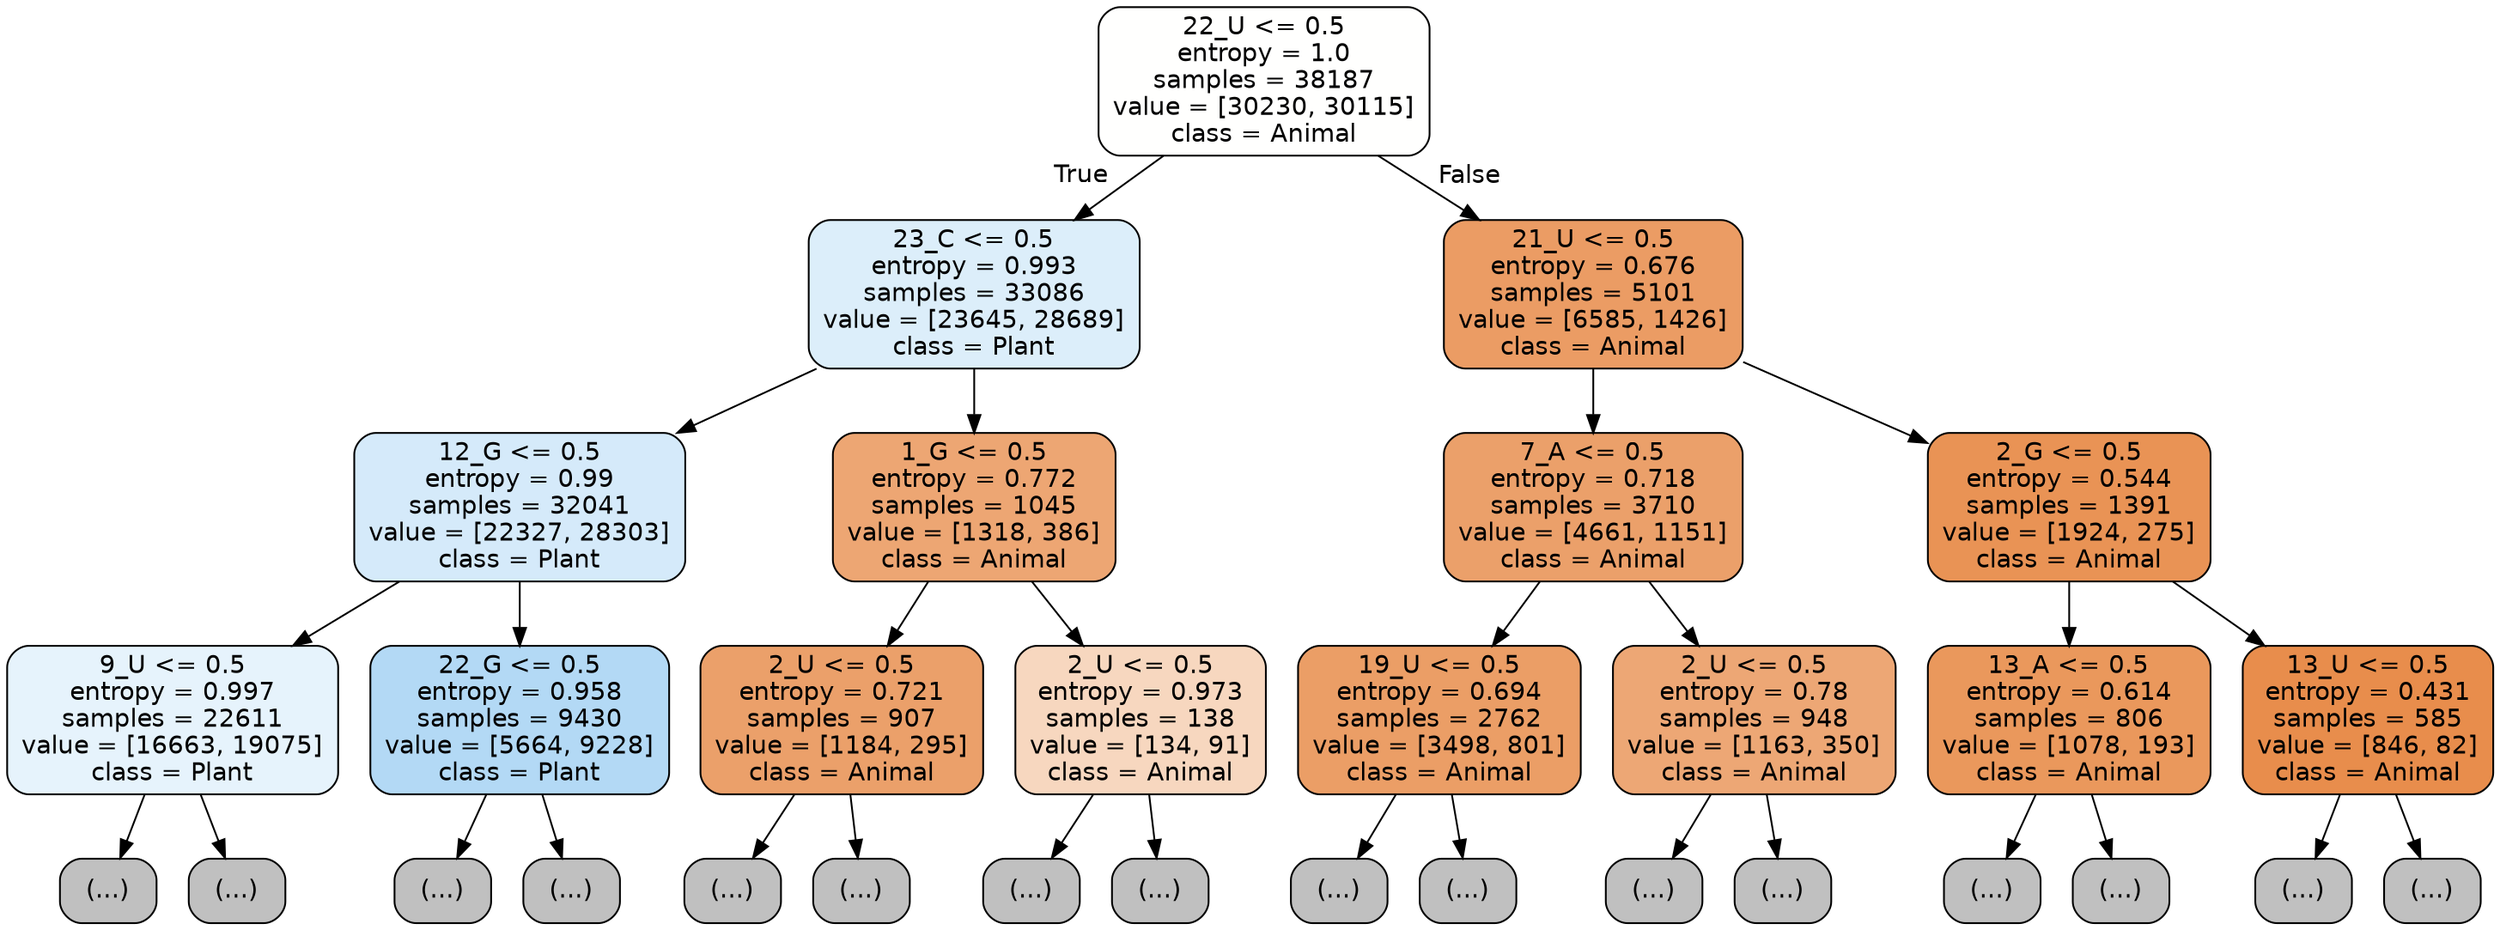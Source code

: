 digraph Tree {
node [shape=box, style="filled, rounded", color="black", fontname="helvetica"] ;
edge [fontname="helvetica"] ;
0 [label="22_U <= 0.5\nentropy = 1.0\nsamples = 38187\nvalue = [30230, 30115]\nclass = Animal", fillcolor="#fffffe"] ;
1 [label="23_C <= 0.5\nentropy = 0.993\nsamples = 33086\nvalue = [23645, 28689]\nclass = Plant", fillcolor="#dceefa"] ;
0 -> 1 [labeldistance=2.5, labelangle=45, headlabel="True"] ;
2 [label="12_G <= 0.5\nentropy = 0.99\nsamples = 32041\nvalue = [22327, 28303]\nclass = Plant", fillcolor="#d5eafa"] ;
1 -> 2 ;
3 [label="9_U <= 0.5\nentropy = 0.997\nsamples = 22611\nvalue = [16663, 19075]\nclass = Plant", fillcolor="#e6f3fc"] ;
2 -> 3 ;
4 [label="(...)", fillcolor="#C0C0C0"] ;
3 -> 4 ;
7547 [label="(...)", fillcolor="#C0C0C0"] ;
3 -> 7547 ;
10606 [label="22_G <= 0.5\nentropy = 0.958\nsamples = 9430\nvalue = [5664, 9228]\nclass = Plant", fillcolor="#b3d9f5"] ;
2 -> 10606 ;
10607 [label="(...)", fillcolor="#C0C0C0"] ;
10606 -> 10607 ;
13842 [label="(...)", fillcolor="#C0C0C0"] ;
10606 -> 13842 ;
14353 [label="1_G <= 0.5\nentropy = 0.772\nsamples = 1045\nvalue = [1318, 386]\nclass = Animal", fillcolor="#eda673"] ;
1 -> 14353 ;
14354 [label="2_U <= 0.5\nentropy = 0.721\nsamples = 907\nvalue = [1184, 295]\nclass = Animal", fillcolor="#eba06a"] ;
14353 -> 14354 ;
14355 [label="(...)", fillcolor="#C0C0C0"] ;
14354 -> 14355 ;
14684 [label="(...)", fillcolor="#C0C0C0"] ;
14354 -> 14684 ;
14795 [label="2_U <= 0.5\nentropy = 0.973\nsamples = 138\nvalue = [134, 91]\nclass = Animal", fillcolor="#f7d7bf"] ;
14353 -> 14795 ;
14796 [label="(...)", fillcolor="#C0C0C0"] ;
14795 -> 14796 ;
14851 [label="(...)", fillcolor="#C0C0C0"] ;
14795 -> 14851 ;
14866 [label="21_U <= 0.5\nentropy = 0.676\nsamples = 5101\nvalue = [6585, 1426]\nclass = Animal", fillcolor="#eb9c64"] ;
0 -> 14866 [labeldistance=2.5, labelangle=-45, headlabel="False"] ;
14867 [label="7_A <= 0.5\nentropy = 0.718\nsamples = 3710\nvalue = [4661, 1151]\nclass = Animal", fillcolor="#eba06a"] ;
14866 -> 14867 ;
14868 [label="19_U <= 0.5\nentropy = 0.694\nsamples = 2762\nvalue = [3498, 801]\nclass = Animal", fillcolor="#eb9e66"] ;
14867 -> 14868 ;
14869 [label="(...)", fillcolor="#C0C0C0"] ;
14868 -> 14869 ;
15688 [label="(...)", fillcolor="#C0C0C0"] ;
14868 -> 15688 ;
15915 [label="2_U <= 0.5\nentropy = 0.78\nsamples = 948\nvalue = [1163, 350]\nclass = Animal", fillcolor="#eda775"] ;
14867 -> 15915 ;
15916 [label="(...)", fillcolor="#C0C0C0"] ;
15915 -> 15916 ;
16209 [label="(...)", fillcolor="#C0C0C0"] ;
15915 -> 16209 ;
16332 [label="2_G <= 0.5\nentropy = 0.544\nsamples = 1391\nvalue = [1924, 275]\nclass = Animal", fillcolor="#e99355"] ;
14866 -> 16332 ;
16333 [label="13_A <= 0.5\nentropy = 0.614\nsamples = 806\nvalue = [1078, 193]\nclass = Animal", fillcolor="#ea985c"] ;
16332 -> 16333 ;
16334 [label="(...)", fillcolor="#C0C0C0"] ;
16333 -> 16334 ;
16597 [label="(...)", fillcolor="#C0C0C0"] ;
16333 -> 16597 ;
16678 [label="13_U <= 0.5\nentropy = 0.431\nsamples = 585\nvalue = [846, 82]\nclass = Animal", fillcolor="#e88d4c"] ;
16332 -> 16678 ;
16679 [label="(...)", fillcolor="#C0C0C0"] ;
16678 -> 16679 ;
16792 [label="(...)", fillcolor="#C0C0C0"] ;
16678 -> 16792 ;
}